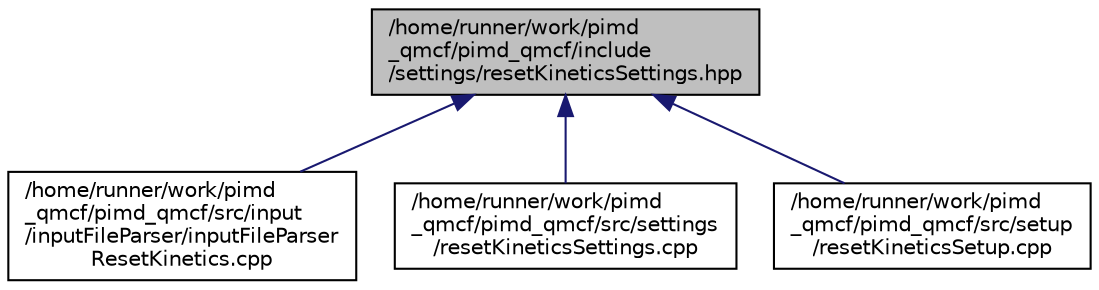 digraph "/home/runner/work/pimd_qmcf/pimd_qmcf/include/settings/resetKineticsSettings.hpp"
{
 // LATEX_PDF_SIZE
  edge [fontname="Helvetica",fontsize="10",labelfontname="Helvetica",labelfontsize="10"];
  node [fontname="Helvetica",fontsize="10",shape=record];
  Node1 [label="/home/runner/work/pimd\l_qmcf/pimd_qmcf/include\l/settings/resetKineticsSettings.hpp",height=0.2,width=0.4,color="black", fillcolor="grey75", style="filled", fontcolor="black",tooltip=" "];
  Node1 -> Node2 [dir="back",color="midnightblue",fontsize="10",style="solid",fontname="Helvetica"];
  Node2 [label="/home/runner/work/pimd\l_qmcf/pimd_qmcf/src/input\l/inputFileParser/inputFileParser\lResetKinetics.cpp",height=0.2,width=0.4,color="black", fillcolor="white", style="filled",URL="$inputFileParserResetKinetics_8cpp.html",tooltip=" "];
  Node1 -> Node3 [dir="back",color="midnightblue",fontsize="10",style="solid",fontname="Helvetica"];
  Node3 [label="/home/runner/work/pimd\l_qmcf/pimd_qmcf/src/settings\l/resetKineticsSettings.cpp",height=0.2,width=0.4,color="black", fillcolor="white", style="filled",URL="$resetKineticsSettings_8cpp.html",tooltip=" "];
  Node1 -> Node4 [dir="back",color="midnightblue",fontsize="10",style="solid",fontname="Helvetica"];
  Node4 [label="/home/runner/work/pimd\l_qmcf/pimd_qmcf/src/setup\l/resetKineticsSetup.cpp",height=0.2,width=0.4,color="black", fillcolor="white", style="filled",URL="$resetKineticsSetup_8cpp.html",tooltip=" "];
}
